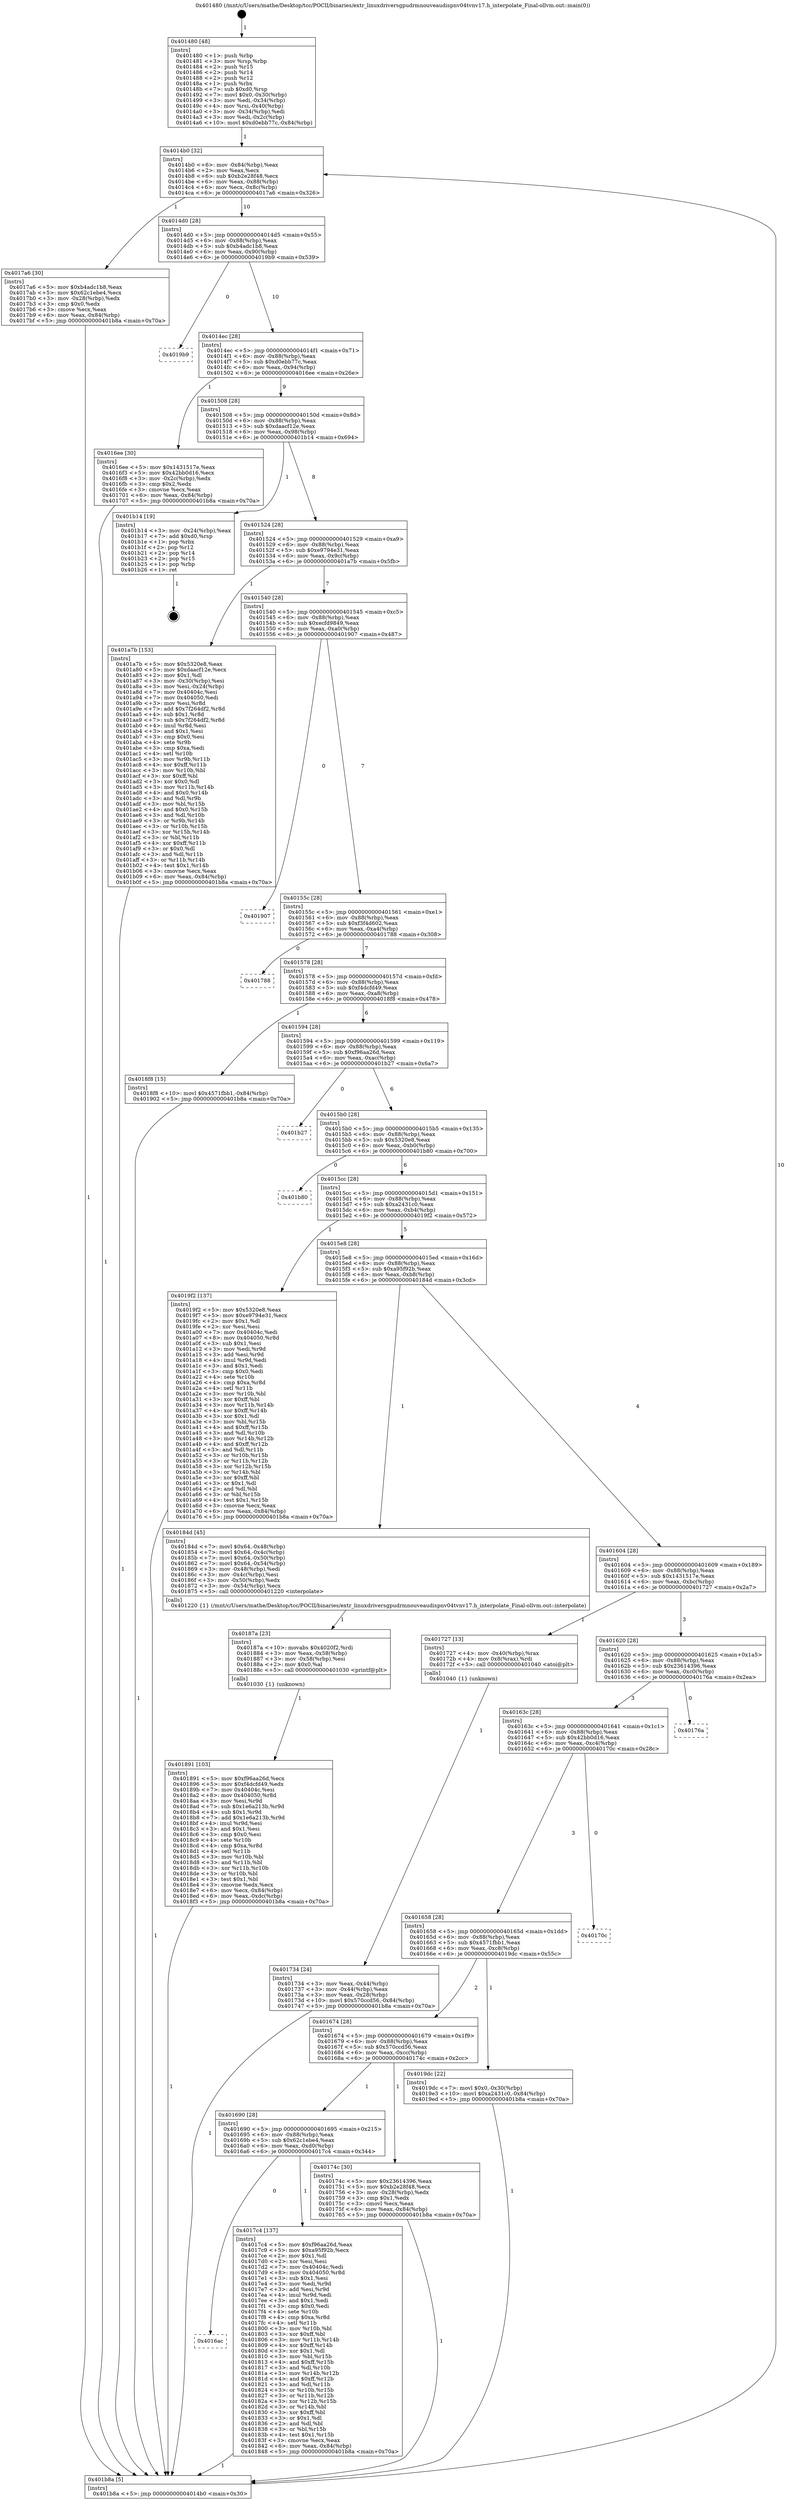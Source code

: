 digraph "0x401480" {
  label = "0x401480 (/mnt/c/Users/mathe/Desktop/tcc/POCII/binaries/extr_linuxdriversgpudrmnouveaudispnv04tvnv17.h_interpolate_Final-ollvm.out::main(0))"
  labelloc = "t"
  node[shape=record]

  Entry [label="",width=0.3,height=0.3,shape=circle,fillcolor=black,style=filled]
  "0x4014b0" [label="{
     0x4014b0 [32]\l
     | [instrs]\l
     &nbsp;&nbsp;0x4014b0 \<+6\>: mov -0x84(%rbp),%eax\l
     &nbsp;&nbsp;0x4014b6 \<+2\>: mov %eax,%ecx\l
     &nbsp;&nbsp;0x4014b8 \<+6\>: sub $0xb2e28f48,%ecx\l
     &nbsp;&nbsp;0x4014be \<+6\>: mov %eax,-0x88(%rbp)\l
     &nbsp;&nbsp;0x4014c4 \<+6\>: mov %ecx,-0x8c(%rbp)\l
     &nbsp;&nbsp;0x4014ca \<+6\>: je 00000000004017a6 \<main+0x326\>\l
  }"]
  "0x4017a6" [label="{
     0x4017a6 [30]\l
     | [instrs]\l
     &nbsp;&nbsp;0x4017a6 \<+5\>: mov $0xb4adc1b8,%eax\l
     &nbsp;&nbsp;0x4017ab \<+5\>: mov $0x62c1ebe4,%ecx\l
     &nbsp;&nbsp;0x4017b0 \<+3\>: mov -0x28(%rbp),%edx\l
     &nbsp;&nbsp;0x4017b3 \<+3\>: cmp $0x0,%edx\l
     &nbsp;&nbsp;0x4017b6 \<+3\>: cmove %ecx,%eax\l
     &nbsp;&nbsp;0x4017b9 \<+6\>: mov %eax,-0x84(%rbp)\l
     &nbsp;&nbsp;0x4017bf \<+5\>: jmp 0000000000401b8a \<main+0x70a\>\l
  }"]
  "0x4014d0" [label="{
     0x4014d0 [28]\l
     | [instrs]\l
     &nbsp;&nbsp;0x4014d0 \<+5\>: jmp 00000000004014d5 \<main+0x55\>\l
     &nbsp;&nbsp;0x4014d5 \<+6\>: mov -0x88(%rbp),%eax\l
     &nbsp;&nbsp;0x4014db \<+5\>: sub $0xb4adc1b8,%eax\l
     &nbsp;&nbsp;0x4014e0 \<+6\>: mov %eax,-0x90(%rbp)\l
     &nbsp;&nbsp;0x4014e6 \<+6\>: je 00000000004019b9 \<main+0x539\>\l
  }"]
  Exit [label="",width=0.3,height=0.3,shape=circle,fillcolor=black,style=filled,peripheries=2]
  "0x4019b9" [label="{
     0x4019b9\l
  }", style=dashed]
  "0x4014ec" [label="{
     0x4014ec [28]\l
     | [instrs]\l
     &nbsp;&nbsp;0x4014ec \<+5\>: jmp 00000000004014f1 \<main+0x71\>\l
     &nbsp;&nbsp;0x4014f1 \<+6\>: mov -0x88(%rbp),%eax\l
     &nbsp;&nbsp;0x4014f7 \<+5\>: sub $0xd0ebb77c,%eax\l
     &nbsp;&nbsp;0x4014fc \<+6\>: mov %eax,-0x94(%rbp)\l
     &nbsp;&nbsp;0x401502 \<+6\>: je 00000000004016ee \<main+0x26e\>\l
  }"]
  "0x401891" [label="{
     0x401891 [103]\l
     | [instrs]\l
     &nbsp;&nbsp;0x401891 \<+5\>: mov $0xf96aa26d,%ecx\l
     &nbsp;&nbsp;0x401896 \<+5\>: mov $0xf4dcfd49,%edx\l
     &nbsp;&nbsp;0x40189b \<+7\>: mov 0x40404c,%esi\l
     &nbsp;&nbsp;0x4018a2 \<+8\>: mov 0x404050,%r8d\l
     &nbsp;&nbsp;0x4018aa \<+3\>: mov %esi,%r9d\l
     &nbsp;&nbsp;0x4018ad \<+7\>: sub $0x1e6a213b,%r9d\l
     &nbsp;&nbsp;0x4018b4 \<+4\>: sub $0x1,%r9d\l
     &nbsp;&nbsp;0x4018b8 \<+7\>: add $0x1e6a213b,%r9d\l
     &nbsp;&nbsp;0x4018bf \<+4\>: imul %r9d,%esi\l
     &nbsp;&nbsp;0x4018c3 \<+3\>: and $0x1,%esi\l
     &nbsp;&nbsp;0x4018c6 \<+3\>: cmp $0x0,%esi\l
     &nbsp;&nbsp;0x4018c9 \<+4\>: sete %r10b\l
     &nbsp;&nbsp;0x4018cd \<+4\>: cmp $0xa,%r8d\l
     &nbsp;&nbsp;0x4018d1 \<+4\>: setl %r11b\l
     &nbsp;&nbsp;0x4018d5 \<+3\>: mov %r10b,%bl\l
     &nbsp;&nbsp;0x4018d8 \<+3\>: and %r11b,%bl\l
     &nbsp;&nbsp;0x4018db \<+3\>: xor %r11b,%r10b\l
     &nbsp;&nbsp;0x4018de \<+3\>: or %r10b,%bl\l
     &nbsp;&nbsp;0x4018e1 \<+3\>: test $0x1,%bl\l
     &nbsp;&nbsp;0x4018e4 \<+3\>: cmovne %edx,%ecx\l
     &nbsp;&nbsp;0x4018e7 \<+6\>: mov %ecx,-0x84(%rbp)\l
     &nbsp;&nbsp;0x4018ed \<+6\>: mov %eax,-0xdc(%rbp)\l
     &nbsp;&nbsp;0x4018f3 \<+5\>: jmp 0000000000401b8a \<main+0x70a\>\l
  }"]
  "0x4016ee" [label="{
     0x4016ee [30]\l
     | [instrs]\l
     &nbsp;&nbsp;0x4016ee \<+5\>: mov $0x1431517e,%eax\l
     &nbsp;&nbsp;0x4016f3 \<+5\>: mov $0x42bb0d16,%ecx\l
     &nbsp;&nbsp;0x4016f8 \<+3\>: mov -0x2c(%rbp),%edx\l
     &nbsp;&nbsp;0x4016fb \<+3\>: cmp $0x2,%edx\l
     &nbsp;&nbsp;0x4016fe \<+3\>: cmovne %ecx,%eax\l
     &nbsp;&nbsp;0x401701 \<+6\>: mov %eax,-0x84(%rbp)\l
     &nbsp;&nbsp;0x401707 \<+5\>: jmp 0000000000401b8a \<main+0x70a\>\l
  }"]
  "0x401508" [label="{
     0x401508 [28]\l
     | [instrs]\l
     &nbsp;&nbsp;0x401508 \<+5\>: jmp 000000000040150d \<main+0x8d\>\l
     &nbsp;&nbsp;0x40150d \<+6\>: mov -0x88(%rbp),%eax\l
     &nbsp;&nbsp;0x401513 \<+5\>: sub $0xdaacf12e,%eax\l
     &nbsp;&nbsp;0x401518 \<+6\>: mov %eax,-0x98(%rbp)\l
     &nbsp;&nbsp;0x40151e \<+6\>: je 0000000000401b14 \<main+0x694\>\l
  }"]
  "0x401b8a" [label="{
     0x401b8a [5]\l
     | [instrs]\l
     &nbsp;&nbsp;0x401b8a \<+5\>: jmp 00000000004014b0 \<main+0x30\>\l
  }"]
  "0x401480" [label="{
     0x401480 [48]\l
     | [instrs]\l
     &nbsp;&nbsp;0x401480 \<+1\>: push %rbp\l
     &nbsp;&nbsp;0x401481 \<+3\>: mov %rsp,%rbp\l
     &nbsp;&nbsp;0x401484 \<+2\>: push %r15\l
     &nbsp;&nbsp;0x401486 \<+2\>: push %r14\l
     &nbsp;&nbsp;0x401488 \<+2\>: push %r12\l
     &nbsp;&nbsp;0x40148a \<+1\>: push %rbx\l
     &nbsp;&nbsp;0x40148b \<+7\>: sub $0xd0,%rsp\l
     &nbsp;&nbsp;0x401492 \<+7\>: movl $0x0,-0x30(%rbp)\l
     &nbsp;&nbsp;0x401499 \<+3\>: mov %edi,-0x34(%rbp)\l
     &nbsp;&nbsp;0x40149c \<+4\>: mov %rsi,-0x40(%rbp)\l
     &nbsp;&nbsp;0x4014a0 \<+3\>: mov -0x34(%rbp),%edi\l
     &nbsp;&nbsp;0x4014a3 \<+3\>: mov %edi,-0x2c(%rbp)\l
     &nbsp;&nbsp;0x4014a6 \<+10\>: movl $0xd0ebb77c,-0x84(%rbp)\l
  }"]
  "0x40187a" [label="{
     0x40187a [23]\l
     | [instrs]\l
     &nbsp;&nbsp;0x40187a \<+10\>: movabs $0x4020f2,%rdi\l
     &nbsp;&nbsp;0x401884 \<+3\>: mov %eax,-0x58(%rbp)\l
     &nbsp;&nbsp;0x401887 \<+3\>: mov -0x58(%rbp),%esi\l
     &nbsp;&nbsp;0x40188a \<+2\>: mov $0x0,%al\l
     &nbsp;&nbsp;0x40188c \<+5\>: call 0000000000401030 \<printf@plt\>\l
     | [calls]\l
     &nbsp;&nbsp;0x401030 \{1\} (unknown)\l
  }"]
  "0x401b14" [label="{
     0x401b14 [19]\l
     | [instrs]\l
     &nbsp;&nbsp;0x401b14 \<+3\>: mov -0x24(%rbp),%eax\l
     &nbsp;&nbsp;0x401b17 \<+7\>: add $0xd0,%rsp\l
     &nbsp;&nbsp;0x401b1e \<+1\>: pop %rbx\l
     &nbsp;&nbsp;0x401b1f \<+2\>: pop %r12\l
     &nbsp;&nbsp;0x401b21 \<+2\>: pop %r14\l
     &nbsp;&nbsp;0x401b23 \<+2\>: pop %r15\l
     &nbsp;&nbsp;0x401b25 \<+1\>: pop %rbp\l
     &nbsp;&nbsp;0x401b26 \<+1\>: ret\l
  }"]
  "0x401524" [label="{
     0x401524 [28]\l
     | [instrs]\l
     &nbsp;&nbsp;0x401524 \<+5\>: jmp 0000000000401529 \<main+0xa9\>\l
     &nbsp;&nbsp;0x401529 \<+6\>: mov -0x88(%rbp),%eax\l
     &nbsp;&nbsp;0x40152f \<+5\>: sub $0xe9794e31,%eax\l
     &nbsp;&nbsp;0x401534 \<+6\>: mov %eax,-0x9c(%rbp)\l
     &nbsp;&nbsp;0x40153a \<+6\>: je 0000000000401a7b \<main+0x5fb\>\l
  }"]
  "0x4016ac" [label="{
     0x4016ac\l
  }", style=dashed]
  "0x401a7b" [label="{
     0x401a7b [153]\l
     | [instrs]\l
     &nbsp;&nbsp;0x401a7b \<+5\>: mov $0x5320e8,%eax\l
     &nbsp;&nbsp;0x401a80 \<+5\>: mov $0xdaacf12e,%ecx\l
     &nbsp;&nbsp;0x401a85 \<+2\>: mov $0x1,%dl\l
     &nbsp;&nbsp;0x401a87 \<+3\>: mov -0x30(%rbp),%esi\l
     &nbsp;&nbsp;0x401a8a \<+3\>: mov %esi,-0x24(%rbp)\l
     &nbsp;&nbsp;0x401a8d \<+7\>: mov 0x40404c,%esi\l
     &nbsp;&nbsp;0x401a94 \<+7\>: mov 0x404050,%edi\l
     &nbsp;&nbsp;0x401a9b \<+3\>: mov %esi,%r8d\l
     &nbsp;&nbsp;0x401a9e \<+7\>: add $0x7f264df2,%r8d\l
     &nbsp;&nbsp;0x401aa5 \<+4\>: sub $0x1,%r8d\l
     &nbsp;&nbsp;0x401aa9 \<+7\>: sub $0x7f264df2,%r8d\l
     &nbsp;&nbsp;0x401ab0 \<+4\>: imul %r8d,%esi\l
     &nbsp;&nbsp;0x401ab4 \<+3\>: and $0x1,%esi\l
     &nbsp;&nbsp;0x401ab7 \<+3\>: cmp $0x0,%esi\l
     &nbsp;&nbsp;0x401aba \<+4\>: sete %r9b\l
     &nbsp;&nbsp;0x401abe \<+3\>: cmp $0xa,%edi\l
     &nbsp;&nbsp;0x401ac1 \<+4\>: setl %r10b\l
     &nbsp;&nbsp;0x401ac5 \<+3\>: mov %r9b,%r11b\l
     &nbsp;&nbsp;0x401ac8 \<+4\>: xor $0xff,%r11b\l
     &nbsp;&nbsp;0x401acc \<+3\>: mov %r10b,%bl\l
     &nbsp;&nbsp;0x401acf \<+3\>: xor $0xff,%bl\l
     &nbsp;&nbsp;0x401ad2 \<+3\>: xor $0x0,%dl\l
     &nbsp;&nbsp;0x401ad5 \<+3\>: mov %r11b,%r14b\l
     &nbsp;&nbsp;0x401ad8 \<+4\>: and $0x0,%r14b\l
     &nbsp;&nbsp;0x401adc \<+3\>: and %dl,%r9b\l
     &nbsp;&nbsp;0x401adf \<+3\>: mov %bl,%r15b\l
     &nbsp;&nbsp;0x401ae2 \<+4\>: and $0x0,%r15b\l
     &nbsp;&nbsp;0x401ae6 \<+3\>: and %dl,%r10b\l
     &nbsp;&nbsp;0x401ae9 \<+3\>: or %r9b,%r14b\l
     &nbsp;&nbsp;0x401aec \<+3\>: or %r10b,%r15b\l
     &nbsp;&nbsp;0x401aef \<+3\>: xor %r15b,%r14b\l
     &nbsp;&nbsp;0x401af2 \<+3\>: or %bl,%r11b\l
     &nbsp;&nbsp;0x401af5 \<+4\>: xor $0xff,%r11b\l
     &nbsp;&nbsp;0x401af9 \<+3\>: or $0x0,%dl\l
     &nbsp;&nbsp;0x401afc \<+3\>: and %dl,%r11b\l
     &nbsp;&nbsp;0x401aff \<+3\>: or %r11b,%r14b\l
     &nbsp;&nbsp;0x401b02 \<+4\>: test $0x1,%r14b\l
     &nbsp;&nbsp;0x401b06 \<+3\>: cmovne %ecx,%eax\l
     &nbsp;&nbsp;0x401b09 \<+6\>: mov %eax,-0x84(%rbp)\l
     &nbsp;&nbsp;0x401b0f \<+5\>: jmp 0000000000401b8a \<main+0x70a\>\l
  }"]
  "0x401540" [label="{
     0x401540 [28]\l
     | [instrs]\l
     &nbsp;&nbsp;0x401540 \<+5\>: jmp 0000000000401545 \<main+0xc5\>\l
     &nbsp;&nbsp;0x401545 \<+6\>: mov -0x88(%rbp),%eax\l
     &nbsp;&nbsp;0x40154b \<+5\>: sub $0xecfd9849,%eax\l
     &nbsp;&nbsp;0x401550 \<+6\>: mov %eax,-0xa0(%rbp)\l
     &nbsp;&nbsp;0x401556 \<+6\>: je 0000000000401907 \<main+0x487\>\l
  }"]
  "0x4017c4" [label="{
     0x4017c4 [137]\l
     | [instrs]\l
     &nbsp;&nbsp;0x4017c4 \<+5\>: mov $0xf96aa26d,%eax\l
     &nbsp;&nbsp;0x4017c9 \<+5\>: mov $0xa95f92b,%ecx\l
     &nbsp;&nbsp;0x4017ce \<+2\>: mov $0x1,%dl\l
     &nbsp;&nbsp;0x4017d0 \<+2\>: xor %esi,%esi\l
     &nbsp;&nbsp;0x4017d2 \<+7\>: mov 0x40404c,%edi\l
     &nbsp;&nbsp;0x4017d9 \<+8\>: mov 0x404050,%r8d\l
     &nbsp;&nbsp;0x4017e1 \<+3\>: sub $0x1,%esi\l
     &nbsp;&nbsp;0x4017e4 \<+3\>: mov %edi,%r9d\l
     &nbsp;&nbsp;0x4017e7 \<+3\>: add %esi,%r9d\l
     &nbsp;&nbsp;0x4017ea \<+4\>: imul %r9d,%edi\l
     &nbsp;&nbsp;0x4017ee \<+3\>: and $0x1,%edi\l
     &nbsp;&nbsp;0x4017f1 \<+3\>: cmp $0x0,%edi\l
     &nbsp;&nbsp;0x4017f4 \<+4\>: sete %r10b\l
     &nbsp;&nbsp;0x4017f8 \<+4\>: cmp $0xa,%r8d\l
     &nbsp;&nbsp;0x4017fc \<+4\>: setl %r11b\l
     &nbsp;&nbsp;0x401800 \<+3\>: mov %r10b,%bl\l
     &nbsp;&nbsp;0x401803 \<+3\>: xor $0xff,%bl\l
     &nbsp;&nbsp;0x401806 \<+3\>: mov %r11b,%r14b\l
     &nbsp;&nbsp;0x401809 \<+4\>: xor $0xff,%r14b\l
     &nbsp;&nbsp;0x40180d \<+3\>: xor $0x1,%dl\l
     &nbsp;&nbsp;0x401810 \<+3\>: mov %bl,%r15b\l
     &nbsp;&nbsp;0x401813 \<+4\>: and $0xff,%r15b\l
     &nbsp;&nbsp;0x401817 \<+3\>: and %dl,%r10b\l
     &nbsp;&nbsp;0x40181a \<+3\>: mov %r14b,%r12b\l
     &nbsp;&nbsp;0x40181d \<+4\>: and $0xff,%r12b\l
     &nbsp;&nbsp;0x401821 \<+3\>: and %dl,%r11b\l
     &nbsp;&nbsp;0x401824 \<+3\>: or %r10b,%r15b\l
     &nbsp;&nbsp;0x401827 \<+3\>: or %r11b,%r12b\l
     &nbsp;&nbsp;0x40182a \<+3\>: xor %r12b,%r15b\l
     &nbsp;&nbsp;0x40182d \<+3\>: or %r14b,%bl\l
     &nbsp;&nbsp;0x401830 \<+3\>: xor $0xff,%bl\l
     &nbsp;&nbsp;0x401833 \<+3\>: or $0x1,%dl\l
     &nbsp;&nbsp;0x401836 \<+2\>: and %dl,%bl\l
     &nbsp;&nbsp;0x401838 \<+3\>: or %bl,%r15b\l
     &nbsp;&nbsp;0x40183b \<+4\>: test $0x1,%r15b\l
     &nbsp;&nbsp;0x40183f \<+3\>: cmovne %ecx,%eax\l
     &nbsp;&nbsp;0x401842 \<+6\>: mov %eax,-0x84(%rbp)\l
     &nbsp;&nbsp;0x401848 \<+5\>: jmp 0000000000401b8a \<main+0x70a\>\l
  }"]
  "0x401907" [label="{
     0x401907\l
  }", style=dashed]
  "0x40155c" [label="{
     0x40155c [28]\l
     | [instrs]\l
     &nbsp;&nbsp;0x40155c \<+5\>: jmp 0000000000401561 \<main+0xe1\>\l
     &nbsp;&nbsp;0x401561 \<+6\>: mov -0x88(%rbp),%eax\l
     &nbsp;&nbsp;0x401567 \<+5\>: sub $0xf3f4d602,%eax\l
     &nbsp;&nbsp;0x40156c \<+6\>: mov %eax,-0xa4(%rbp)\l
     &nbsp;&nbsp;0x401572 \<+6\>: je 0000000000401788 \<main+0x308\>\l
  }"]
  "0x401690" [label="{
     0x401690 [28]\l
     | [instrs]\l
     &nbsp;&nbsp;0x401690 \<+5\>: jmp 0000000000401695 \<main+0x215\>\l
     &nbsp;&nbsp;0x401695 \<+6\>: mov -0x88(%rbp),%eax\l
     &nbsp;&nbsp;0x40169b \<+5\>: sub $0x62c1ebe4,%eax\l
     &nbsp;&nbsp;0x4016a0 \<+6\>: mov %eax,-0xd0(%rbp)\l
     &nbsp;&nbsp;0x4016a6 \<+6\>: je 00000000004017c4 \<main+0x344\>\l
  }"]
  "0x401788" [label="{
     0x401788\l
  }", style=dashed]
  "0x401578" [label="{
     0x401578 [28]\l
     | [instrs]\l
     &nbsp;&nbsp;0x401578 \<+5\>: jmp 000000000040157d \<main+0xfd\>\l
     &nbsp;&nbsp;0x40157d \<+6\>: mov -0x88(%rbp),%eax\l
     &nbsp;&nbsp;0x401583 \<+5\>: sub $0xf4dcfd49,%eax\l
     &nbsp;&nbsp;0x401588 \<+6\>: mov %eax,-0xa8(%rbp)\l
     &nbsp;&nbsp;0x40158e \<+6\>: je 00000000004018f8 \<main+0x478\>\l
  }"]
  "0x40174c" [label="{
     0x40174c [30]\l
     | [instrs]\l
     &nbsp;&nbsp;0x40174c \<+5\>: mov $0x23614396,%eax\l
     &nbsp;&nbsp;0x401751 \<+5\>: mov $0xb2e28f48,%ecx\l
     &nbsp;&nbsp;0x401756 \<+3\>: mov -0x28(%rbp),%edx\l
     &nbsp;&nbsp;0x401759 \<+3\>: cmp $0x1,%edx\l
     &nbsp;&nbsp;0x40175c \<+3\>: cmovl %ecx,%eax\l
     &nbsp;&nbsp;0x40175f \<+6\>: mov %eax,-0x84(%rbp)\l
     &nbsp;&nbsp;0x401765 \<+5\>: jmp 0000000000401b8a \<main+0x70a\>\l
  }"]
  "0x4018f8" [label="{
     0x4018f8 [15]\l
     | [instrs]\l
     &nbsp;&nbsp;0x4018f8 \<+10\>: movl $0x4571fbb1,-0x84(%rbp)\l
     &nbsp;&nbsp;0x401902 \<+5\>: jmp 0000000000401b8a \<main+0x70a\>\l
  }"]
  "0x401594" [label="{
     0x401594 [28]\l
     | [instrs]\l
     &nbsp;&nbsp;0x401594 \<+5\>: jmp 0000000000401599 \<main+0x119\>\l
     &nbsp;&nbsp;0x401599 \<+6\>: mov -0x88(%rbp),%eax\l
     &nbsp;&nbsp;0x40159f \<+5\>: sub $0xf96aa26d,%eax\l
     &nbsp;&nbsp;0x4015a4 \<+6\>: mov %eax,-0xac(%rbp)\l
     &nbsp;&nbsp;0x4015aa \<+6\>: je 0000000000401b27 \<main+0x6a7\>\l
  }"]
  "0x401674" [label="{
     0x401674 [28]\l
     | [instrs]\l
     &nbsp;&nbsp;0x401674 \<+5\>: jmp 0000000000401679 \<main+0x1f9\>\l
     &nbsp;&nbsp;0x401679 \<+6\>: mov -0x88(%rbp),%eax\l
     &nbsp;&nbsp;0x40167f \<+5\>: sub $0x570ccd56,%eax\l
     &nbsp;&nbsp;0x401684 \<+6\>: mov %eax,-0xcc(%rbp)\l
     &nbsp;&nbsp;0x40168a \<+6\>: je 000000000040174c \<main+0x2cc\>\l
  }"]
  "0x401b27" [label="{
     0x401b27\l
  }", style=dashed]
  "0x4015b0" [label="{
     0x4015b0 [28]\l
     | [instrs]\l
     &nbsp;&nbsp;0x4015b0 \<+5\>: jmp 00000000004015b5 \<main+0x135\>\l
     &nbsp;&nbsp;0x4015b5 \<+6\>: mov -0x88(%rbp),%eax\l
     &nbsp;&nbsp;0x4015bb \<+5\>: sub $0x5320e8,%eax\l
     &nbsp;&nbsp;0x4015c0 \<+6\>: mov %eax,-0xb0(%rbp)\l
     &nbsp;&nbsp;0x4015c6 \<+6\>: je 0000000000401b80 \<main+0x700\>\l
  }"]
  "0x4019dc" [label="{
     0x4019dc [22]\l
     | [instrs]\l
     &nbsp;&nbsp;0x4019dc \<+7\>: movl $0x0,-0x30(%rbp)\l
     &nbsp;&nbsp;0x4019e3 \<+10\>: movl $0xa2431c0,-0x84(%rbp)\l
     &nbsp;&nbsp;0x4019ed \<+5\>: jmp 0000000000401b8a \<main+0x70a\>\l
  }"]
  "0x401b80" [label="{
     0x401b80\l
  }", style=dashed]
  "0x4015cc" [label="{
     0x4015cc [28]\l
     | [instrs]\l
     &nbsp;&nbsp;0x4015cc \<+5\>: jmp 00000000004015d1 \<main+0x151\>\l
     &nbsp;&nbsp;0x4015d1 \<+6\>: mov -0x88(%rbp),%eax\l
     &nbsp;&nbsp;0x4015d7 \<+5\>: sub $0xa2431c0,%eax\l
     &nbsp;&nbsp;0x4015dc \<+6\>: mov %eax,-0xb4(%rbp)\l
     &nbsp;&nbsp;0x4015e2 \<+6\>: je 00000000004019f2 \<main+0x572\>\l
  }"]
  "0x401658" [label="{
     0x401658 [28]\l
     | [instrs]\l
     &nbsp;&nbsp;0x401658 \<+5\>: jmp 000000000040165d \<main+0x1dd\>\l
     &nbsp;&nbsp;0x40165d \<+6\>: mov -0x88(%rbp),%eax\l
     &nbsp;&nbsp;0x401663 \<+5\>: sub $0x4571fbb1,%eax\l
     &nbsp;&nbsp;0x401668 \<+6\>: mov %eax,-0xc8(%rbp)\l
     &nbsp;&nbsp;0x40166e \<+6\>: je 00000000004019dc \<main+0x55c\>\l
  }"]
  "0x4019f2" [label="{
     0x4019f2 [137]\l
     | [instrs]\l
     &nbsp;&nbsp;0x4019f2 \<+5\>: mov $0x5320e8,%eax\l
     &nbsp;&nbsp;0x4019f7 \<+5\>: mov $0xe9794e31,%ecx\l
     &nbsp;&nbsp;0x4019fc \<+2\>: mov $0x1,%dl\l
     &nbsp;&nbsp;0x4019fe \<+2\>: xor %esi,%esi\l
     &nbsp;&nbsp;0x401a00 \<+7\>: mov 0x40404c,%edi\l
     &nbsp;&nbsp;0x401a07 \<+8\>: mov 0x404050,%r8d\l
     &nbsp;&nbsp;0x401a0f \<+3\>: sub $0x1,%esi\l
     &nbsp;&nbsp;0x401a12 \<+3\>: mov %edi,%r9d\l
     &nbsp;&nbsp;0x401a15 \<+3\>: add %esi,%r9d\l
     &nbsp;&nbsp;0x401a18 \<+4\>: imul %r9d,%edi\l
     &nbsp;&nbsp;0x401a1c \<+3\>: and $0x1,%edi\l
     &nbsp;&nbsp;0x401a1f \<+3\>: cmp $0x0,%edi\l
     &nbsp;&nbsp;0x401a22 \<+4\>: sete %r10b\l
     &nbsp;&nbsp;0x401a26 \<+4\>: cmp $0xa,%r8d\l
     &nbsp;&nbsp;0x401a2a \<+4\>: setl %r11b\l
     &nbsp;&nbsp;0x401a2e \<+3\>: mov %r10b,%bl\l
     &nbsp;&nbsp;0x401a31 \<+3\>: xor $0xff,%bl\l
     &nbsp;&nbsp;0x401a34 \<+3\>: mov %r11b,%r14b\l
     &nbsp;&nbsp;0x401a37 \<+4\>: xor $0xff,%r14b\l
     &nbsp;&nbsp;0x401a3b \<+3\>: xor $0x1,%dl\l
     &nbsp;&nbsp;0x401a3e \<+3\>: mov %bl,%r15b\l
     &nbsp;&nbsp;0x401a41 \<+4\>: and $0xff,%r15b\l
     &nbsp;&nbsp;0x401a45 \<+3\>: and %dl,%r10b\l
     &nbsp;&nbsp;0x401a48 \<+3\>: mov %r14b,%r12b\l
     &nbsp;&nbsp;0x401a4b \<+4\>: and $0xff,%r12b\l
     &nbsp;&nbsp;0x401a4f \<+3\>: and %dl,%r11b\l
     &nbsp;&nbsp;0x401a52 \<+3\>: or %r10b,%r15b\l
     &nbsp;&nbsp;0x401a55 \<+3\>: or %r11b,%r12b\l
     &nbsp;&nbsp;0x401a58 \<+3\>: xor %r12b,%r15b\l
     &nbsp;&nbsp;0x401a5b \<+3\>: or %r14b,%bl\l
     &nbsp;&nbsp;0x401a5e \<+3\>: xor $0xff,%bl\l
     &nbsp;&nbsp;0x401a61 \<+3\>: or $0x1,%dl\l
     &nbsp;&nbsp;0x401a64 \<+2\>: and %dl,%bl\l
     &nbsp;&nbsp;0x401a66 \<+3\>: or %bl,%r15b\l
     &nbsp;&nbsp;0x401a69 \<+4\>: test $0x1,%r15b\l
     &nbsp;&nbsp;0x401a6d \<+3\>: cmovne %ecx,%eax\l
     &nbsp;&nbsp;0x401a70 \<+6\>: mov %eax,-0x84(%rbp)\l
     &nbsp;&nbsp;0x401a76 \<+5\>: jmp 0000000000401b8a \<main+0x70a\>\l
  }"]
  "0x4015e8" [label="{
     0x4015e8 [28]\l
     | [instrs]\l
     &nbsp;&nbsp;0x4015e8 \<+5\>: jmp 00000000004015ed \<main+0x16d\>\l
     &nbsp;&nbsp;0x4015ed \<+6\>: mov -0x88(%rbp),%eax\l
     &nbsp;&nbsp;0x4015f3 \<+5\>: sub $0xa95f92b,%eax\l
     &nbsp;&nbsp;0x4015f8 \<+6\>: mov %eax,-0xb8(%rbp)\l
     &nbsp;&nbsp;0x4015fe \<+6\>: je 000000000040184d \<main+0x3cd\>\l
  }"]
  "0x40170c" [label="{
     0x40170c\l
  }", style=dashed]
  "0x40184d" [label="{
     0x40184d [45]\l
     | [instrs]\l
     &nbsp;&nbsp;0x40184d \<+7\>: movl $0x64,-0x48(%rbp)\l
     &nbsp;&nbsp;0x401854 \<+7\>: movl $0x64,-0x4c(%rbp)\l
     &nbsp;&nbsp;0x40185b \<+7\>: movl $0x64,-0x50(%rbp)\l
     &nbsp;&nbsp;0x401862 \<+7\>: movl $0x64,-0x54(%rbp)\l
     &nbsp;&nbsp;0x401869 \<+3\>: mov -0x48(%rbp),%edi\l
     &nbsp;&nbsp;0x40186c \<+3\>: mov -0x4c(%rbp),%esi\l
     &nbsp;&nbsp;0x40186f \<+3\>: mov -0x50(%rbp),%edx\l
     &nbsp;&nbsp;0x401872 \<+3\>: mov -0x54(%rbp),%ecx\l
     &nbsp;&nbsp;0x401875 \<+5\>: call 0000000000401220 \<interpolate\>\l
     | [calls]\l
     &nbsp;&nbsp;0x401220 \{1\} (/mnt/c/Users/mathe/Desktop/tcc/POCII/binaries/extr_linuxdriversgpudrmnouveaudispnv04tvnv17.h_interpolate_Final-ollvm.out::interpolate)\l
  }"]
  "0x401604" [label="{
     0x401604 [28]\l
     | [instrs]\l
     &nbsp;&nbsp;0x401604 \<+5\>: jmp 0000000000401609 \<main+0x189\>\l
     &nbsp;&nbsp;0x401609 \<+6\>: mov -0x88(%rbp),%eax\l
     &nbsp;&nbsp;0x40160f \<+5\>: sub $0x1431517e,%eax\l
     &nbsp;&nbsp;0x401614 \<+6\>: mov %eax,-0xbc(%rbp)\l
     &nbsp;&nbsp;0x40161a \<+6\>: je 0000000000401727 \<main+0x2a7\>\l
  }"]
  "0x40163c" [label="{
     0x40163c [28]\l
     | [instrs]\l
     &nbsp;&nbsp;0x40163c \<+5\>: jmp 0000000000401641 \<main+0x1c1\>\l
     &nbsp;&nbsp;0x401641 \<+6\>: mov -0x88(%rbp),%eax\l
     &nbsp;&nbsp;0x401647 \<+5\>: sub $0x42bb0d16,%eax\l
     &nbsp;&nbsp;0x40164c \<+6\>: mov %eax,-0xc4(%rbp)\l
     &nbsp;&nbsp;0x401652 \<+6\>: je 000000000040170c \<main+0x28c\>\l
  }"]
  "0x401727" [label="{
     0x401727 [13]\l
     | [instrs]\l
     &nbsp;&nbsp;0x401727 \<+4\>: mov -0x40(%rbp),%rax\l
     &nbsp;&nbsp;0x40172b \<+4\>: mov 0x8(%rax),%rdi\l
     &nbsp;&nbsp;0x40172f \<+5\>: call 0000000000401040 \<atoi@plt\>\l
     | [calls]\l
     &nbsp;&nbsp;0x401040 \{1\} (unknown)\l
  }"]
  "0x401620" [label="{
     0x401620 [28]\l
     | [instrs]\l
     &nbsp;&nbsp;0x401620 \<+5\>: jmp 0000000000401625 \<main+0x1a5\>\l
     &nbsp;&nbsp;0x401625 \<+6\>: mov -0x88(%rbp),%eax\l
     &nbsp;&nbsp;0x40162b \<+5\>: sub $0x23614396,%eax\l
     &nbsp;&nbsp;0x401630 \<+6\>: mov %eax,-0xc0(%rbp)\l
     &nbsp;&nbsp;0x401636 \<+6\>: je 000000000040176a \<main+0x2ea\>\l
  }"]
  "0x401734" [label="{
     0x401734 [24]\l
     | [instrs]\l
     &nbsp;&nbsp;0x401734 \<+3\>: mov %eax,-0x44(%rbp)\l
     &nbsp;&nbsp;0x401737 \<+3\>: mov -0x44(%rbp),%eax\l
     &nbsp;&nbsp;0x40173a \<+3\>: mov %eax,-0x28(%rbp)\l
     &nbsp;&nbsp;0x40173d \<+10\>: movl $0x570ccd56,-0x84(%rbp)\l
     &nbsp;&nbsp;0x401747 \<+5\>: jmp 0000000000401b8a \<main+0x70a\>\l
  }"]
  "0x40176a" [label="{
     0x40176a\l
  }", style=dashed]
  Entry -> "0x401480" [label=" 1"]
  "0x4014b0" -> "0x4017a6" [label=" 1"]
  "0x4014b0" -> "0x4014d0" [label=" 10"]
  "0x401b14" -> Exit [label=" 1"]
  "0x4014d0" -> "0x4019b9" [label=" 0"]
  "0x4014d0" -> "0x4014ec" [label=" 10"]
  "0x401a7b" -> "0x401b8a" [label=" 1"]
  "0x4014ec" -> "0x4016ee" [label=" 1"]
  "0x4014ec" -> "0x401508" [label=" 9"]
  "0x4016ee" -> "0x401b8a" [label=" 1"]
  "0x401480" -> "0x4014b0" [label=" 1"]
  "0x401b8a" -> "0x4014b0" [label=" 10"]
  "0x4019f2" -> "0x401b8a" [label=" 1"]
  "0x401508" -> "0x401b14" [label=" 1"]
  "0x401508" -> "0x401524" [label=" 8"]
  "0x4019dc" -> "0x401b8a" [label=" 1"]
  "0x401524" -> "0x401a7b" [label=" 1"]
  "0x401524" -> "0x401540" [label=" 7"]
  "0x4018f8" -> "0x401b8a" [label=" 1"]
  "0x401540" -> "0x401907" [label=" 0"]
  "0x401540" -> "0x40155c" [label=" 7"]
  "0x401891" -> "0x401b8a" [label=" 1"]
  "0x40155c" -> "0x401788" [label=" 0"]
  "0x40155c" -> "0x401578" [label=" 7"]
  "0x40184d" -> "0x40187a" [label=" 1"]
  "0x401578" -> "0x4018f8" [label=" 1"]
  "0x401578" -> "0x401594" [label=" 6"]
  "0x4017c4" -> "0x401b8a" [label=" 1"]
  "0x401594" -> "0x401b27" [label=" 0"]
  "0x401594" -> "0x4015b0" [label=" 6"]
  "0x401690" -> "0x4017c4" [label=" 1"]
  "0x4015b0" -> "0x401b80" [label=" 0"]
  "0x4015b0" -> "0x4015cc" [label=" 6"]
  "0x40187a" -> "0x401891" [label=" 1"]
  "0x4015cc" -> "0x4019f2" [label=" 1"]
  "0x4015cc" -> "0x4015e8" [label=" 5"]
  "0x40174c" -> "0x401b8a" [label=" 1"]
  "0x4015e8" -> "0x40184d" [label=" 1"]
  "0x4015e8" -> "0x401604" [label=" 4"]
  "0x401674" -> "0x401690" [label=" 1"]
  "0x401604" -> "0x401727" [label=" 1"]
  "0x401604" -> "0x401620" [label=" 3"]
  "0x401727" -> "0x401734" [label=" 1"]
  "0x401734" -> "0x401b8a" [label=" 1"]
  "0x401690" -> "0x4016ac" [label=" 0"]
  "0x401620" -> "0x40176a" [label=" 0"]
  "0x401620" -> "0x40163c" [label=" 3"]
  "0x401674" -> "0x40174c" [label=" 1"]
  "0x40163c" -> "0x40170c" [label=" 0"]
  "0x40163c" -> "0x401658" [label=" 3"]
  "0x4017a6" -> "0x401b8a" [label=" 1"]
  "0x401658" -> "0x4019dc" [label=" 1"]
  "0x401658" -> "0x401674" [label=" 2"]
}
